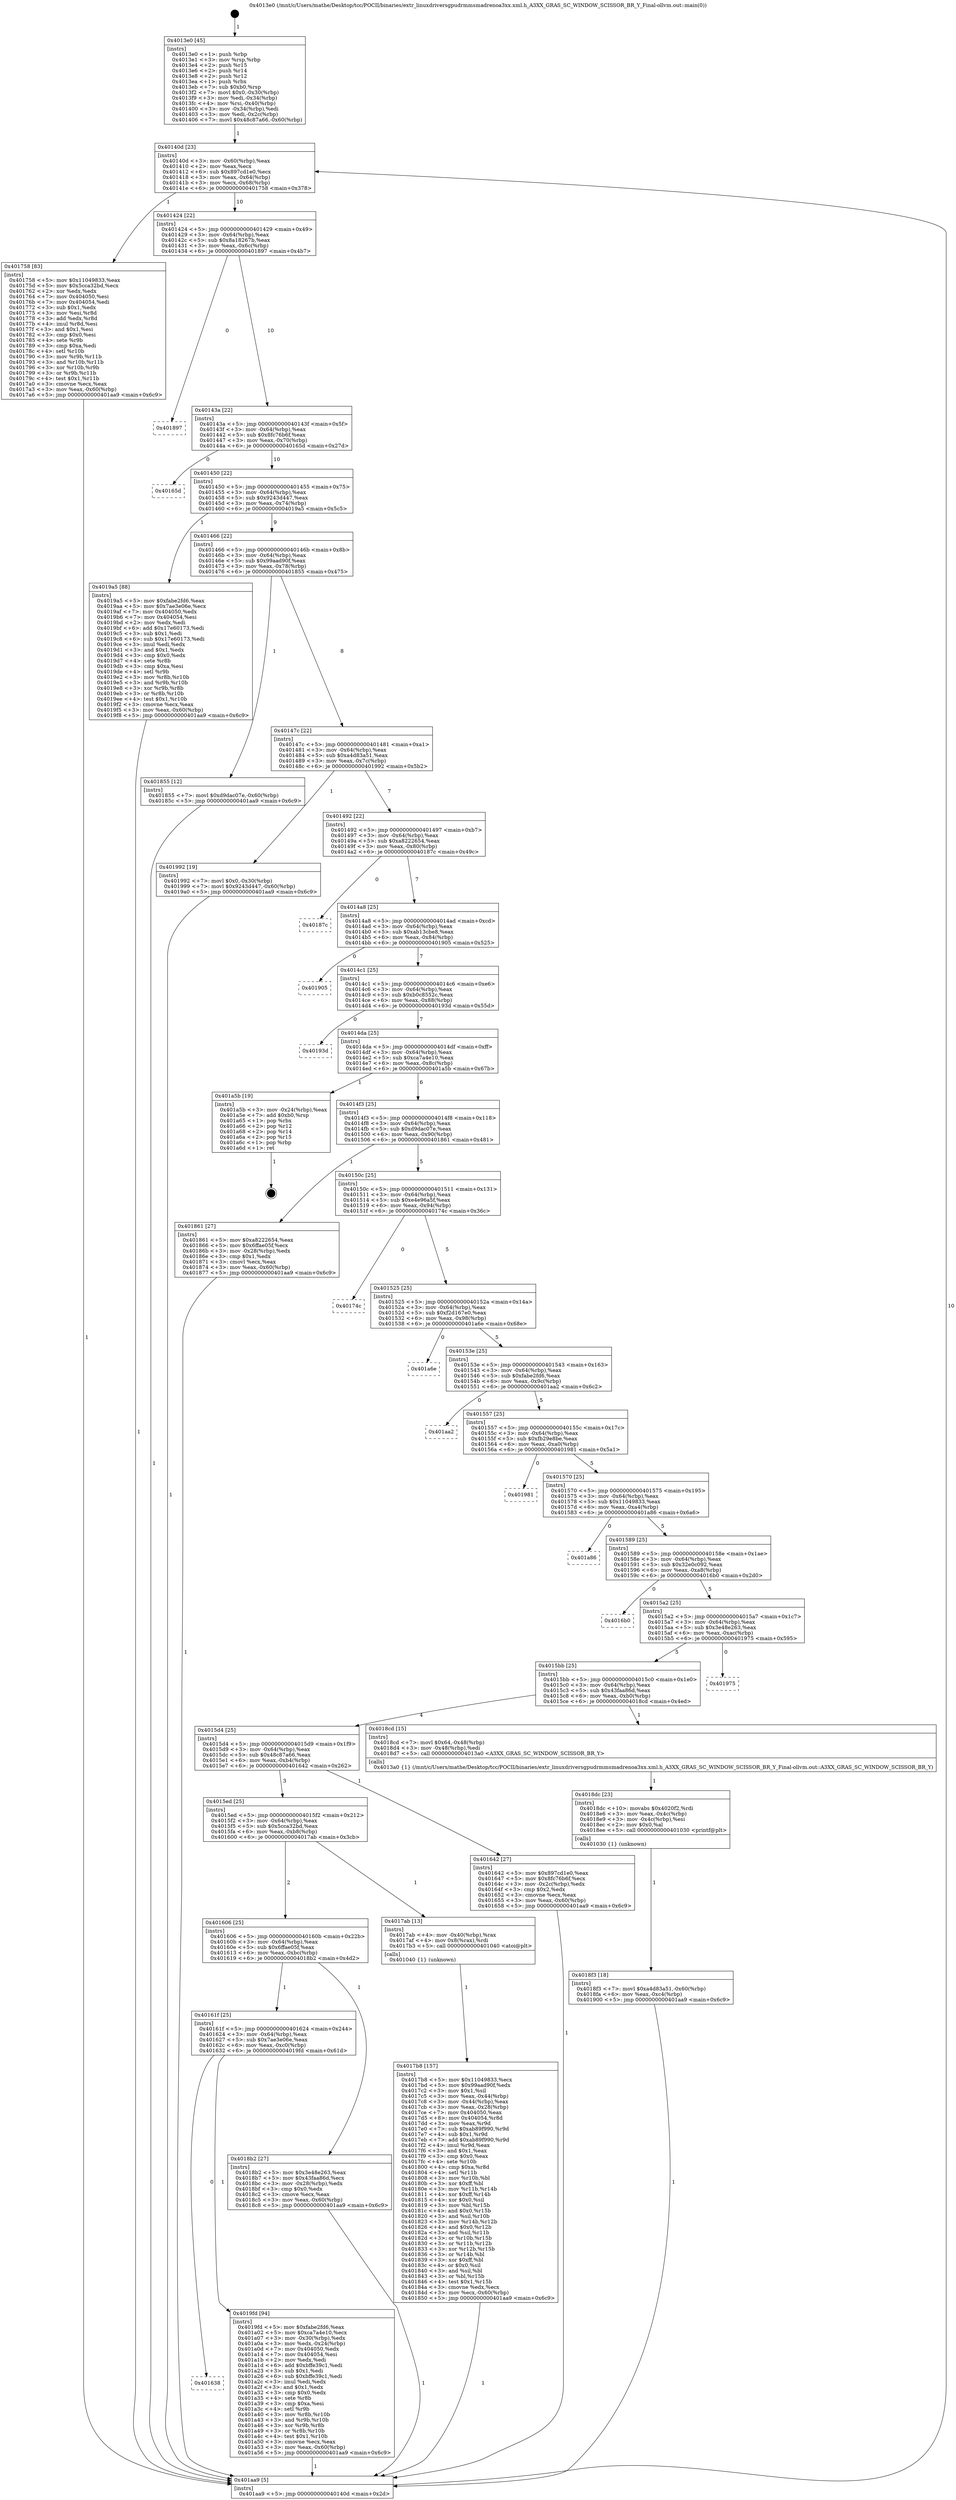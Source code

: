digraph "0x4013e0" {
  label = "0x4013e0 (/mnt/c/Users/mathe/Desktop/tcc/POCII/binaries/extr_linuxdriversgpudrmmsmadrenoa3xx.xml.h_A3XX_GRAS_SC_WINDOW_SCISSOR_BR_Y_Final-ollvm.out::main(0))"
  labelloc = "t"
  node[shape=record]

  Entry [label="",width=0.3,height=0.3,shape=circle,fillcolor=black,style=filled]
  "0x40140d" [label="{
     0x40140d [23]\l
     | [instrs]\l
     &nbsp;&nbsp;0x40140d \<+3\>: mov -0x60(%rbp),%eax\l
     &nbsp;&nbsp;0x401410 \<+2\>: mov %eax,%ecx\l
     &nbsp;&nbsp;0x401412 \<+6\>: sub $0x897cd1e0,%ecx\l
     &nbsp;&nbsp;0x401418 \<+3\>: mov %eax,-0x64(%rbp)\l
     &nbsp;&nbsp;0x40141b \<+3\>: mov %ecx,-0x68(%rbp)\l
     &nbsp;&nbsp;0x40141e \<+6\>: je 0000000000401758 \<main+0x378\>\l
  }"]
  "0x401758" [label="{
     0x401758 [83]\l
     | [instrs]\l
     &nbsp;&nbsp;0x401758 \<+5\>: mov $0x11049833,%eax\l
     &nbsp;&nbsp;0x40175d \<+5\>: mov $0x5cca32bd,%ecx\l
     &nbsp;&nbsp;0x401762 \<+2\>: xor %edx,%edx\l
     &nbsp;&nbsp;0x401764 \<+7\>: mov 0x404050,%esi\l
     &nbsp;&nbsp;0x40176b \<+7\>: mov 0x404054,%edi\l
     &nbsp;&nbsp;0x401772 \<+3\>: sub $0x1,%edx\l
     &nbsp;&nbsp;0x401775 \<+3\>: mov %esi,%r8d\l
     &nbsp;&nbsp;0x401778 \<+3\>: add %edx,%r8d\l
     &nbsp;&nbsp;0x40177b \<+4\>: imul %r8d,%esi\l
     &nbsp;&nbsp;0x40177f \<+3\>: and $0x1,%esi\l
     &nbsp;&nbsp;0x401782 \<+3\>: cmp $0x0,%esi\l
     &nbsp;&nbsp;0x401785 \<+4\>: sete %r9b\l
     &nbsp;&nbsp;0x401789 \<+3\>: cmp $0xa,%edi\l
     &nbsp;&nbsp;0x40178c \<+4\>: setl %r10b\l
     &nbsp;&nbsp;0x401790 \<+3\>: mov %r9b,%r11b\l
     &nbsp;&nbsp;0x401793 \<+3\>: and %r10b,%r11b\l
     &nbsp;&nbsp;0x401796 \<+3\>: xor %r10b,%r9b\l
     &nbsp;&nbsp;0x401799 \<+3\>: or %r9b,%r11b\l
     &nbsp;&nbsp;0x40179c \<+4\>: test $0x1,%r11b\l
     &nbsp;&nbsp;0x4017a0 \<+3\>: cmovne %ecx,%eax\l
     &nbsp;&nbsp;0x4017a3 \<+3\>: mov %eax,-0x60(%rbp)\l
     &nbsp;&nbsp;0x4017a6 \<+5\>: jmp 0000000000401aa9 \<main+0x6c9\>\l
  }"]
  "0x401424" [label="{
     0x401424 [22]\l
     | [instrs]\l
     &nbsp;&nbsp;0x401424 \<+5\>: jmp 0000000000401429 \<main+0x49\>\l
     &nbsp;&nbsp;0x401429 \<+3\>: mov -0x64(%rbp),%eax\l
     &nbsp;&nbsp;0x40142c \<+5\>: sub $0x8a18267b,%eax\l
     &nbsp;&nbsp;0x401431 \<+3\>: mov %eax,-0x6c(%rbp)\l
     &nbsp;&nbsp;0x401434 \<+6\>: je 0000000000401897 \<main+0x4b7\>\l
  }"]
  Exit [label="",width=0.3,height=0.3,shape=circle,fillcolor=black,style=filled,peripheries=2]
  "0x401897" [label="{
     0x401897\l
  }", style=dashed]
  "0x40143a" [label="{
     0x40143a [22]\l
     | [instrs]\l
     &nbsp;&nbsp;0x40143a \<+5\>: jmp 000000000040143f \<main+0x5f\>\l
     &nbsp;&nbsp;0x40143f \<+3\>: mov -0x64(%rbp),%eax\l
     &nbsp;&nbsp;0x401442 \<+5\>: sub $0x8fc76b6f,%eax\l
     &nbsp;&nbsp;0x401447 \<+3\>: mov %eax,-0x70(%rbp)\l
     &nbsp;&nbsp;0x40144a \<+6\>: je 000000000040165d \<main+0x27d\>\l
  }"]
  "0x401638" [label="{
     0x401638\l
  }", style=dashed]
  "0x40165d" [label="{
     0x40165d\l
  }", style=dashed]
  "0x401450" [label="{
     0x401450 [22]\l
     | [instrs]\l
     &nbsp;&nbsp;0x401450 \<+5\>: jmp 0000000000401455 \<main+0x75\>\l
     &nbsp;&nbsp;0x401455 \<+3\>: mov -0x64(%rbp),%eax\l
     &nbsp;&nbsp;0x401458 \<+5\>: sub $0x9243d447,%eax\l
     &nbsp;&nbsp;0x40145d \<+3\>: mov %eax,-0x74(%rbp)\l
     &nbsp;&nbsp;0x401460 \<+6\>: je 00000000004019a5 \<main+0x5c5\>\l
  }"]
  "0x4019fd" [label="{
     0x4019fd [94]\l
     | [instrs]\l
     &nbsp;&nbsp;0x4019fd \<+5\>: mov $0xfabe2fd6,%eax\l
     &nbsp;&nbsp;0x401a02 \<+5\>: mov $0xca7a4e10,%ecx\l
     &nbsp;&nbsp;0x401a07 \<+3\>: mov -0x30(%rbp),%edx\l
     &nbsp;&nbsp;0x401a0a \<+3\>: mov %edx,-0x24(%rbp)\l
     &nbsp;&nbsp;0x401a0d \<+7\>: mov 0x404050,%edx\l
     &nbsp;&nbsp;0x401a14 \<+7\>: mov 0x404054,%esi\l
     &nbsp;&nbsp;0x401a1b \<+2\>: mov %edx,%edi\l
     &nbsp;&nbsp;0x401a1d \<+6\>: add $0xbffe39c1,%edi\l
     &nbsp;&nbsp;0x401a23 \<+3\>: sub $0x1,%edi\l
     &nbsp;&nbsp;0x401a26 \<+6\>: sub $0xbffe39c1,%edi\l
     &nbsp;&nbsp;0x401a2c \<+3\>: imul %edi,%edx\l
     &nbsp;&nbsp;0x401a2f \<+3\>: and $0x1,%edx\l
     &nbsp;&nbsp;0x401a32 \<+3\>: cmp $0x0,%edx\l
     &nbsp;&nbsp;0x401a35 \<+4\>: sete %r8b\l
     &nbsp;&nbsp;0x401a39 \<+3\>: cmp $0xa,%esi\l
     &nbsp;&nbsp;0x401a3c \<+4\>: setl %r9b\l
     &nbsp;&nbsp;0x401a40 \<+3\>: mov %r8b,%r10b\l
     &nbsp;&nbsp;0x401a43 \<+3\>: and %r9b,%r10b\l
     &nbsp;&nbsp;0x401a46 \<+3\>: xor %r9b,%r8b\l
     &nbsp;&nbsp;0x401a49 \<+3\>: or %r8b,%r10b\l
     &nbsp;&nbsp;0x401a4c \<+4\>: test $0x1,%r10b\l
     &nbsp;&nbsp;0x401a50 \<+3\>: cmovne %ecx,%eax\l
     &nbsp;&nbsp;0x401a53 \<+3\>: mov %eax,-0x60(%rbp)\l
     &nbsp;&nbsp;0x401a56 \<+5\>: jmp 0000000000401aa9 \<main+0x6c9\>\l
  }"]
  "0x4019a5" [label="{
     0x4019a5 [88]\l
     | [instrs]\l
     &nbsp;&nbsp;0x4019a5 \<+5\>: mov $0xfabe2fd6,%eax\l
     &nbsp;&nbsp;0x4019aa \<+5\>: mov $0x7ae3e06e,%ecx\l
     &nbsp;&nbsp;0x4019af \<+7\>: mov 0x404050,%edx\l
     &nbsp;&nbsp;0x4019b6 \<+7\>: mov 0x404054,%esi\l
     &nbsp;&nbsp;0x4019bd \<+2\>: mov %edx,%edi\l
     &nbsp;&nbsp;0x4019bf \<+6\>: add $0x17e60173,%edi\l
     &nbsp;&nbsp;0x4019c5 \<+3\>: sub $0x1,%edi\l
     &nbsp;&nbsp;0x4019c8 \<+6\>: sub $0x17e60173,%edi\l
     &nbsp;&nbsp;0x4019ce \<+3\>: imul %edi,%edx\l
     &nbsp;&nbsp;0x4019d1 \<+3\>: and $0x1,%edx\l
     &nbsp;&nbsp;0x4019d4 \<+3\>: cmp $0x0,%edx\l
     &nbsp;&nbsp;0x4019d7 \<+4\>: sete %r8b\l
     &nbsp;&nbsp;0x4019db \<+3\>: cmp $0xa,%esi\l
     &nbsp;&nbsp;0x4019de \<+4\>: setl %r9b\l
     &nbsp;&nbsp;0x4019e2 \<+3\>: mov %r8b,%r10b\l
     &nbsp;&nbsp;0x4019e5 \<+3\>: and %r9b,%r10b\l
     &nbsp;&nbsp;0x4019e8 \<+3\>: xor %r9b,%r8b\l
     &nbsp;&nbsp;0x4019eb \<+3\>: or %r8b,%r10b\l
     &nbsp;&nbsp;0x4019ee \<+4\>: test $0x1,%r10b\l
     &nbsp;&nbsp;0x4019f2 \<+3\>: cmovne %ecx,%eax\l
     &nbsp;&nbsp;0x4019f5 \<+3\>: mov %eax,-0x60(%rbp)\l
     &nbsp;&nbsp;0x4019f8 \<+5\>: jmp 0000000000401aa9 \<main+0x6c9\>\l
  }"]
  "0x401466" [label="{
     0x401466 [22]\l
     | [instrs]\l
     &nbsp;&nbsp;0x401466 \<+5\>: jmp 000000000040146b \<main+0x8b\>\l
     &nbsp;&nbsp;0x40146b \<+3\>: mov -0x64(%rbp),%eax\l
     &nbsp;&nbsp;0x40146e \<+5\>: sub $0x99aad90f,%eax\l
     &nbsp;&nbsp;0x401473 \<+3\>: mov %eax,-0x78(%rbp)\l
     &nbsp;&nbsp;0x401476 \<+6\>: je 0000000000401855 \<main+0x475\>\l
  }"]
  "0x4018f3" [label="{
     0x4018f3 [18]\l
     | [instrs]\l
     &nbsp;&nbsp;0x4018f3 \<+7\>: movl $0xa4d83a51,-0x60(%rbp)\l
     &nbsp;&nbsp;0x4018fa \<+6\>: mov %eax,-0xc4(%rbp)\l
     &nbsp;&nbsp;0x401900 \<+5\>: jmp 0000000000401aa9 \<main+0x6c9\>\l
  }"]
  "0x401855" [label="{
     0x401855 [12]\l
     | [instrs]\l
     &nbsp;&nbsp;0x401855 \<+7\>: movl $0xd9dac07e,-0x60(%rbp)\l
     &nbsp;&nbsp;0x40185c \<+5\>: jmp 0000000000401aa9 \<main+0x6c9\>\l
  }"]
  "0x40147c" [label="{
     0x40147c [22]\l
     | [instrs]\l
     &nbsp;&nbsp;0x40147c \<+5\>: jmp 0000000000401481 \<main+0xa1\>\l
     &nbsp;&nbsp;0x401481 \<+3\>: mov -0x64(%rbp),%eax\l
     &nbsp;&nbsp;0x401484 \<+5\>: sub $0xa4d83a51,%eax\l
     &nbsp;&nbsp;0x401489 \<+3\>: mov %eax,-0x7c(%rbp)\l
     &nbsp;&nbsp;0x40148c \<+6\>: je 0000000000401992 \<main+0x5b2\>\l
  }"]
  "0x4018dc" [label="{
     0x4018dc [23]\l
     | [instrs]\l
     &nbsp;&nbsp;0x4018dc \<+10\>: movabs $0x4020f2,%rdi\l
     &nbsp;&nbsp;0x4018e6 \<+3\>: mov %eax,-0x4c(%rbp)\l
     &nbsp;&nbsp;0x4018e9 \<+3\>: mov -0x4c(%rbp),%esi\l
     &nbsp;&nbsp;0x4018ec \<+2\>: mov $0x0,%al\l
     &nbsp;&nbsp;0x4018ee \<+5\>: call 0000000000401030 \<printf@plt\>\l
     | [calls]\l
     &nbsp;&nbsp;0x401030 \{1\} (unknown)\l
  }"]
  "0x401992" [label="{
     0x401992 [19]\l
     | [instrs]\l
     &nbsp;&nbsp;0x401992 \<+7\>: movl $0x0,-0x30(%rbp)\l
     &nbsp;&nbsp;0x401999 \<+7\>: movl $0x9243d447,-0x60(%rbp)\l
     &nbsp;&nbsp;0x4019a0 \<+5\>: jmp 0000000000401aa9 \<main+0x6c9\>\l
  }"]
  "0x401492" [label="{
     0x401492 [22]\l
     | [instrs]\l
     &nbsp;&nbsp;0x401492 \<+5\>: jmp 0000000000401497 \<main+0xb7\>\l
     &nbsp;&nbsp;0x401497 \<+3\>: mov -0x64(%rbp),%eax\l
     &nbsp;&nbsp;0x40149a \<+5\>: sub $0xa8222654,%eax\l
     &nbsp;&nbsp;0x40149f \<+3\>: mov %eax,-0x80(%rbp)\l
     &nbsp;&nbsp;0x4014a2 \<+6\>: je 000000000040187c \<main+0x49c\>\l
  }"]
  "0x40161f" [label="{
     0x40161f [25]\l
     | [instrs]\l
     &nbsp;&nbsp;0x40161f \<+5\>: jmp 0000000000401624 \<main+0x244\>\l
     &nbsp;&nbsp;0x401624 \<+3\>: mov -0x64(%rbp),%eax\l
     &nbsp;&nbsp;0x401627 \<+5\>: sub $0x7ae3e06e,%eax\l
     &nbsp;&nbsp;0x40162c \<+6\>: mov %eax,-0xc0(%rbp)\l
     &nbsp;&nbsp;0x401632 \<+6\>: je 00000000004019fd \<main+0x61d\>\l
  }"]
  "0x40187c" [label="{
     0x40187c\l
  }", style=dashed]
  "0x4014a8" [label="{
     0x4014a8 [25]\l
     | [instrs]\l
     &nbsp;&nbsp;0x4014a8 \<+5\>: jmp 00000000004014ad \<main+0xcd\>\l
     &nbsp;&nbsp;0x4014ad \<+3\>: mov -0x64(%rbp),%eax\l
     &nbsp;&nbsp;0x4014b0 \<+5\>: sub $0xab13cbe8,%eax\l
     &nbsp;&nbsp;0x4014b5 \<+6\>: mov %eax,-0x84(%rbp)\l
     &nbsp;&nbsp;0x4014bb \<+6\>: je 0000000000401905 \<main+0x525\>\l
  }"]
  "0x4018b2" [label="{
     0x4018b2 [27]\l
     | [instrs]\l
     &nbsp;&nbsp;0x4018b2 \<+5\>: mov $0x3e48e263,%eax\l
     &nbsp;&nbsp;0x4018b7 \<+5\>: mov $0x43faa86d,%ecx\l
     &nbsp;&nbsp;0x4018bc \<+3\>: mov -0x28(%rbp),%edx\l
     &nbsp;&nbsp;0x4018bf \<+3\>: cmp $0x0,%edx\l
     &nbsp;&nbsp;0x4018c2 \<+3\>: cmove %ecx,%eax\l
     &nbsp;&nbsp;0x4018c5 \<+3\>: mov %eax,-0x60(%rbp)\l
     &nbsp;&nbsp;0x4018c8 \<+5\>: jmp 0000000000401aa9 \<main+0x6c9\>\l
  }"]
  "0x401905" [label="{
     0x401905\l
  }", style=dashed]
  "0x4014c1" [label="{
     0x4014c1 [25]\l
     | [instrs]\l
     &nbsp;&nbsp;0x4014c1 \<+5\>: jmp 00000000004014c6 \<main+0xe6\>\l
     &nbsp;&nbsp;0x4014c6 \<+3\>: mov -0x64(%rbp),%eax\l
     &nbsp;&nbsp;0x4014c9 \<+5\>: sub $0xb0c8552c,%eax\l
     &nbsp;&nbsp;0x4014ce \<+6\>: mov %eax,-0x88(%rbp)\l
     &nbsp;&nbsp;0x4014d4 \<+6\>: je 000000000040193d \<main+0x55d\>\l
  }"]
  "0x4017b8" [label="{
     0x4017b8 [157]\l
     | [instrs]\l
     &nbsp;&nbsp;0x4017b8 \<+5\>: mov $0x11049833,%ecx\l
     &nbsp;&nbsp;0x4017bd \<+5\>: mov $0x99aad90f,%edx\l
     &nbsp;&nbsp;0x4017c2 \<+3\>: mov $0x1,%sil\l
     &nbsp;&nbsp;0x4017c5 \<+3\>: mov %eax,-0x44(%rbp)\l
     &nbsp;&nbsp;0x4017c8 \<+3\>: mov -0x44(%rbp),%eax\l
     &nbsp;&nbsp;0x4017cb \<+3\>: mov %eax,-0x28(%rbp)\l
     &nbsp;&nbsp;0x4017ce \<+7\>: mov 0x404050,%eax\l
     &nbsp;&nbsp;0x4017d5 \<+8\>: mov 0x404054,%r8d\l
     &nbsp;&nbsp;0x4017dd \<+3\>: mov %eax,%r9d\l
     &nbsp;&nbsp;0x4017e0 \<+7\>: sub $0xab89f990,%r9d\l
     &nbsp;&nbsp;0x4017e7 \<+4\>: sub $0x1,%r9d\l
     &nbsp;&nbsp;0x4017eb \<+7\>: add $0xab89f990,%r9d\l
     &nbsp;&nbsp;0x4017f2 \<+4\>: imul %r9d,%eax\l
     &nbsp;&nbsp;0x4017f6 \<+3\>: and $0x1,%eax\l
     &nbsp;&nbsp;0x4017f9 \<+3\>: cmp $0x0,%eax\l
     &nbsp;&nbsp;0x4017fc \<+4\>: sete %r10b\l
     &nbsp;&nbsp;0x401800 \<+4\>: cmp $0xa,%r8d\l
     &nbsp;&nbsp;0x401804 \<+4\>: setl %r11b\l
     &nbsp;&nbsp;0x401808 \<+3\>: mov %r10b,%bl\l
     &nbsp;&nbsp;0x40180b \<+3\>: xor $0xff,%bl\l
     &nbsp;&nbsp;0x40180e \<+3\>: mov %r11b,%r14b\l
     &nbsp;&nbsp;0x401811 \<+4\>: xor $0xff,%r14b\l
     &nbsp;&nbsp;0x401815 \<+4\>: xor $0x0,%sil\l
     &nbsp;&nbsp;0x401819 \<+3\>: mov %bl,%r15b\l
     &nbsp;&nbsp;0x40181c \<+4\>: and $0x0,%r15b\l
     &nbsp;&nbsp;0x401820 \<+3\>: and %sil,%r10b\l
     &nbsp;&nbsp;0x401823 \<+3\>: mov %r14b,%r12b\l
     &nbsp;&nbsp;0x401826 \<+4\>: and $0x0,%r12b\l
     &nbsp;&nbsp;0x40182a \<+3\>: and %sil,%r11b\l
     &nbsp;&nbsp;0x40182d \<+3\>: or %r10b,%r15b\l
     &nbsp;&nbsp;0x401830 \<+3\>: or %r11b,%r12b\l
     &nbsp;&nbsp;0x401833 \<+3\>: xor %r12b,%r15b\l
     &nbsp;&nbsp;0x401836 \<+3\>: or %r14b,%bl\l
     &nbsp;&nbsp;0x401839 \<+3\>: xor $0xff,%bl\l
     &nbsp;&nbsp;0x40183c \<+4\>: or $0x0,%sil\l
     &nbsp;&nbsp;0x401840 \<+3\>: and %sil,%bl\l
     &nbsp;&nbsp;0x401843 \<+3\>: or %bl,%r15b\l
     &nbsp;&nbsp;0x401846 \<+4\>: test $0x1,%r15b\l
     &nbsp;&nbsp;0x40184a \<+3\>: cmovne %edx,%ecx\l
     &nbsp;&nbsp;0x40184d \<+3\>: mov %ecx,-0x60(%rbp)\l
     &nbsp;&nbsp;0x401850 \<+5\>: jmp 0000000000401aa9 \<main+0x6c9\>\l
  }"]
  "0x40193d" [label="{
     0x40193d\l
  }", style=dashed]
  "0x4014da" [label="{
     0x4014da [25]\l
     | [instrs]\l
     &nbsp;&nbsp;0x4014da \<+5\>: jmp 00000000004014df \<main+0xff\>\l
     &nbsp;&nbsp;0x4014df \<+3\>: mov -0x64(%rbp),%eax\l
     &nbsp;&nbsp;0x4014e2 \<+5\>: sub $0xca7a4e10,%eax\l
     &nbsp;&nbsp;0x4014e7 \<+6\>: mov %eax,-0x8c(%rbp)\l
     &nbsp;&nbsp;0x4014ed \<+6\>: je 0000000000401a5b \<main+0x67b\>\l
  }"]
  "0x401606" [label="{
     0x401606 [25]\l
     | [instrs]\l
     &nbsp;&nbsp;0x401606 \<+5\>: jmp 000000000040160b \<main+0x22b\>\l
     &nbsp;&nbsp;0x40160b \<+3\>: mov -0x64(%rbp),%eax\l
     &nbsp;&nbsp;0x40160e \<+5\>: sub $0x6ffae05f,%eax\l
     &nbsp;&nbsp;0x401613 \<+6\>: mov %eax,-0xbc(%rbp)\l
     &nbsp;&nbsp;0x401619 \<+6\>: je 00000000004018b2 \<main+0x4d2\>\l
  }"]
  "0x401a5b" [label="{
     0x401a5b [19]\l
     | [instrs]\l
     &nbsp;&nbsp;0x401a5b \<+3\>: mov -0x24(%rbp),%eax\l
     &nbsp;&nbsp;0x401a5e \<+7\>: add $0xb0,%rsp\l
     &nbsp;&nbsp;0x401a65 \<+1\>: pop %rbx\l
     &nbsp;&nbsp;0x401a66 \<+2\>: pop %r12\l
     &nbsp;&nbsp;0x401a68 \<+2\>: pop %r14\l
     &nbsp;&nbsp;0x401a6a \<+2\>: pop %r15\l
     &nbsp;&nbsp;0x401a6c \<+1\>: pop %rbp\l
     &nbsp;&nbsp;0x401a6d \<+1\>: ret\l
  }"]
  "0x4014f3" [label="{
     0x4014f3 [25]\l
     | [instrs]\l
     &nbsp;&nbsp;0x4014f3 \<+5\>: jmp 00000000004014f8 \<main+0x118\>\l
     &nbsp;&nbsp;0x4014f8 \<+3\>: mov -0x64(%rbp),%eax\l
     &nbsp;&nbsp;0x4014fb \<+5\>: sub $0xd9dac07e,%eax\l
     &nbsp;&nbsp;0x401500 \<+6\>: mov %eax,-0x90(%rbp)\l
     &nbsp;&nbsp;0x401506 \<+6\>: je 0000000000401861 \<main+0x481\>\l
  }"]
  "0x4017ab" [label="{
     0x4017ab [13]\l
     | [instrs]\l
     &nbsp;&nbsp;0x4017ab \<+4\>: mov -0x40(%rbp),%rax\l
     &nbsp;&nbsp;0x4017af \<+4\>: mov 0x8(%rax),%rdi\l
     &nbsp;&nbsp;0x4017b3 \<+5\>: call 0000000000401040 \<atoi@plt\>\l
     | [calls]\l
     &nbsp;&nbsp;0x401040 \{1\} (unknown)\l
  }"]
  "0x401861" [label="{
     0x401861 [27]\l
     | [instrs]\l
     &nbsp;&nbsp;0x401861 \<+5\>: mov $0xa8222654,%eax\l
     &nbsp;&nbsp;0x401866 \<+5\>: mov $0x6ffae05f,%ecx\l
     &nbsp;&nbsp;0x40186b \<+3\>: mov -0x28(%rbp),%edx\l
     &nbsp;&nbsp;0x40186e \<+3\>: cmp $0x1,%edx\l
     &nbsp;&nbsp;0x401871 \<+3\>: cmovl %ecx,%eax\l
     &nbsp;&nbsp;0x401874 \<+3\>: mov %eax,-0x60(%rbp)\l
     &nbsp;&nbsp;0x401877 \<+5\>: jmp 0000000000401aa9 \<main+0x6c9\>\l
  }"]
  "0x40150c" [label="{
     0x40150c [25]\l
     | [instrs]\l
     &nbsp;&nbsp;0x40150c \<+5\>: jmp 0000000000401511 \<main+0x131\>\l
     &nbsp;&nbsp;0x401511 \<+3\>: mov -0x64(%rbp),%eax\l
     &nbsp;&nbsp;0x401514 \<+5\>: sub $0xe4e96a5f,%eax\l
     &nbsp;&nbsp;0x401519 \<+6\>: mov %eax,-0x94(%rbp)\l
     &nbsp;&nbsp;0x40151f \<+6\>: je 000000000040174c \<main+0x36c\>\l
  }"]
  "0x4013e0" [label="{
     0x4013e0 [45]\l
     | [instrs]\l
     &nbsp;&nbsp;0x4013e0 \<+1\>: push %rbp\l
     &nbsp;&nbsp;0x4013e1 \<+3\>: mov %rsp,%rbp\l
     &nbsp;&nbsp;0x4013e4 \<+2\>: push %r15\l
     &nbsp;&nbsp;0x4013e6 \<+2\>: push %r14\l
     &nbsp;&nbsp;0x4013e8 \<+2\>: push %r12\l
     &nbsp;&nbsp;0x4013ea \<+1\>: push %rbx\l
     &nbsp;&nbsp;0x4013eb \<+7\>: sub $0xb0,%rsp\l
     &nbsp;&nbsp;0x4013f2 \<+7\>: movl $0x0,-0x30(%rbp)\l
     &nbsp;&nbsp;0x4013f9 \<+3\>: mov %edi,-0x34(%rbp)\l
     &nbsp;&nbsp;0x4013fc \<+4\>: mov %rsi,-0x40(%rbp)\l
     &nbsp;&nbsp;0x401400 \<+3\>: mov -0x34(%rbp),%edi\l
     &nbsp;&nbsp;0x401403 \<+3\>: mov %edi,-0x2c(%rbp)\l
     &nbsp;&nbsp;0x401406 \<+7\>: movl $0x48c87a66,-0x60(%rbp)\l
  }"]
  "0x40174c" [label="{
     0x40174c\l
  }", style=dashed]
  "0x401525" [label="{
     0x401525 [25]\l
     | [instrs]\l
     &nbsp;&nbsp;0x401525 \<+5\>: jmp 000000000040152a \<main+0x14a\>\l
     &nbsp;&nbsp;0x40152a \<+3\>: mov -0x64(%rbp),%eax\l
     &nbsp;&nbsp;0x40152d \<+5\>: sub $0xf2d167e0,%eax\l
     &nbsp;&nbsp;0x401532 \<+6\>: mov %eax,-0x98(%rbp)\l
     &nbsp;&nbsp;0x401538 \<+6\>: je 0000000000401a6e \<main+0x68e\>\l
  }"]
  "0x401aa9" [label="{
     0x401aa9 [5]\l
     | [instrs]\l
     &nbsp;&nbsp;0x401aa9 \<+5\>: jmp 000000000040140d \<main+0x2d\>\l
  }"]
  "0x401a6e" [label="{
     0x401a6e\l
  }", style=dashed]
  "0x40153e" [label="{
     0x40153e [25]\l
     | [instrs]\l
     &nbsp;&nbsp;0x40153e \<+5\>: jmp 0000000000401543 \<main+0x163\>\l
     &nbsp;&nbsp;0x401543 \<+3\>: mov -0x64(%rbp),%eax\l
     &nbsp;&nbsp;0x401546 \<+5\>: sub $0xfabe2fd6,%eax\l
     &nbsp;&nbsp;0x40154b \<+6\>: mov %eax,-0x9c(%rbp)\l
     &nbsp;&nbsp;0x401551 \<+6\>: je 0000000000401aa2 \<main+0x6c2\>\l
  }"]
  "0x4015ed" [label="{
     0x4015ed [25]\l
     | [instrs]\l
     &nbsp;&nbsp;0x4015ed \<+5\>: jmp 00000000004015f2 \<main+0x212\>\l
     &nbsp;&nbsp;0x4015f2 \<+3\>: mov -0x64(%rbp),%eax\l
     &nbsp;&nbsp;0x4015f5 \<+5\>: sub $0x5cca32bd,%eax\l
     &nbsp;&nbsp;0x4015fa \<+6\>: mov %eax,-0xb8(%rbp)\l
     &nbsp;&nbsp;0x401600 \<+6\>: je 00000000004017ab \<main+0x3cb\>\l
  }"]
  "0x401aa2" [label="{
     0x401aa2\l
  }", style=dashed]
  "0x401557" [label="{
     0x401557 [25]\l
     | [instrs]\l
     &nbsp;&nbsp;0x401557 \<+5\>: jmp 000000000040155c \<main+0x17c\>\l
     &nbsp;&nbsp;0x40155c \<+3\>: mov -0x64(%rbp),%eax\l
     &nbsp;&nbsp;0x40155f \<+5\>: sub $0xfb29e8be,%eax\l
     &nbsp;&nbsp;0x401564 \<+6\>: mov %eax,-0xa0(%rbp)\l
     &nbsp;&nbsp;0x40156a \<+6\>: je 0000000000401981 \<main+0x5a1\>\l
  }"]
  "0x401642" [label="{
     0x401642 [27]\l
     | [instrs]\l
     &nbsp;&nbsp;0x401642 \<+5\>: mov $0x897cd1e0,%eax\l
     &nbsp;&nbsp;0x401647 \<+5\>: mov $0x8fc76b6f,%ecx\l
     &nbsp;&nbsp;0x40164c \<+3\>: mov -0x2c(%rbp),%edx\l
     &nbsp;&nbsp;0x40164f \<+3\>: cmp $0x2,%edx\l
     &nbsp;&nbsp;0x401652 \<+3\>: cmovne %ecx,%eax\l
     &nbsp;&nbsp;0x401655 \<+3\>: mov %eax,-0x60(%rbp)\l
     &nbsp;&nbsp;0x401658 \<+5\>: jmp 0000000000401aa9 \<main+0x6c9\>\l
  }"]
  "0x401981" [label="{
     0x401981\l
  }", style=dashed]
  "0x401570" [label="{
     0x401570 [25]\l
     | [instrs]\l
     &nbsp;&nbsp;0x401570 \<+5\>: jmp 0000000000401575 \<main+0x195\>\l
     &nbsp;&nbsp;0x401575 \<+3\>: mov -0x64(%rbp),%eax\l
     &nbsp;&nbsp;0x401578 \<+5\>: sub $0x11049833,%eax\l
     &nbsp;&nbsp;0x40157d \<+6\>: mov %eax,-0xa4(%rbp)\l
     &nbsp;&nbsp;0x401583 \<+6\>: je 0000000000401a86 \<main+0x6a6\>\l
  }"]
  "0x4015d4" [label="{
     0x4015d4 [25]\l
     | [instrs]\l
     &nbsp;&nbsp;0x4015d4 \<+5\>: jmp 00000000004015d9 \<main+0x1f9\>\l
     &nbsp;&nbsp;0x4015d9 \<+3\>: mov -0x64(%rbp),%eax\l
     &nbsp;&nbsp;0x4015dc \<+5\>: sub $0x48c87a66,%eax\l
     &nbsp;&nbsp;0x4015e1 \<+6\>: mov %eax,-0xb4(%rbp)\l
     &nbsp;&nbsp;0x4015e7 \<+6\>: je 0000000000401642 \<main+0x262\>\l
  }"]
  "0x401a86" [label="{
     0x401a86\l
  }", style=dashed]
  "0x401589" [label="{
     0x401589 [25]\l
     | [instrs]\l
     &nbsp;&nbsp;0x401589 \<+5\>: jmp 000000000040158e \<main+0x1ae\>\l
     &nbsp;&nbsp;0x40158e \<+3\>: mov -0x64(%rbp),%eax\l
     &nbsp;&nbsp;0x401591 \<+5\>: sub $0x32e0c092,%eax\l
     &nbsp;&nbsp;0x401596 \<+6\>: mov %eax,-0xa8(%rbp)\l
     &nbsp;&nbsp;0x40159c \<+6\>: je 00000000004016b0 \<main+0x2d0\>\l
  }"]
  "0x4018cd" [label="{
     0x4018cd [15]\l
     | [instrs]\l
     &nbsp;&nbsp;0x4018cd \<+7\>: movl $0x64,-0x48(%rbp)\l
     &nbsp;&nbsp;0x4018d4 \<+3\>: mov -0x48(%rbp),%edi\l
     &nbsp;&nbsp;0x4018d7 \<+5\>: call 00000000004013a0 \<A3XX_GRAS_SC_WINDOW_SCISSOR_BR_Y\>\l
     | [calls]\l
     &nbsp;&nbsp;0x4013a0 \{1\} (/mnt/c/Users/mathe/Desktop/tcc/POCII/binaries/extr_linuxdriversgpudrmmsmadrenoa3xx.xml.h_A3XX_GRAS_SC_WINDOW_SCISSOR_BR_Y_Final-ollvm.out::A3XX_GRAS_SC_WINDOW_SCISSOR_BR_Y)\l
  }"]
  "0x4016b0" [label="{
     0x4016b0\l
  }", style=dashed]
  "0x4015a2" [label="{
     0x4015a2 [25]\l
     | [instrs]\l
     &nbsp;&nbsp;0x4015a2 \<+5\>: jmp 00000000004015a7 \<main+0x1c7\>\l
     &nbsp;&nbsp;0x4015a7 \<+3\>: mov -0x64(%rbp),%eax\l
     &nbsp;&nbsp;0x4015aa \<+5\>: sub $0x3e48e263,%eax\l
     &nbsp;&nbsp;0x4015af \<+6\>: mov %eax,-0xac(%rbp)\l
     &nbsp;&nbsp;0x4015b5 \<+6\>: je 0000000000401975 \<main+0x595\>\l
  }"]
  "0x4015bb" [label="{
     0x4015bb [25]\l
     | [instrs]\l
     &nbsp;&nbsp;0x4015bb \<+5\>: jmp 00000000004015c0 \<main+0x1e0\>\l
     &nbsp;&nbsp;0x4015c0 \<+3\>: mov -0x64(%rbp),%eax\l
     &nbsp;&nbsp;0x4015c3 \<+5\>: sub $0x43faa86d,%eax\l
     &nbsp;&nbsp;0x4015c8 \<+6\>: mov %eax,-0xb0(%rbp)\l
     &nbsp;&nbsp;0x4015ce \<+6\>: je 00000000004018cd \<main+0x4ed\>\l
  }"]
  "0x401975" [label="{
     0x401975\l
  }", style=dashed]
  Entry -> "0x4013e0" [label=" 1"]
  "0x40140d" -> "0x401758" [label=" 1"]
  "0x40140d" -> "0x401424" [label=" 10"]
  "0x401a5b" -> Exit [label=" 1"]
  "0x401424" -> "0x401897" [label=" 0"]
  "0x401424" -> "0x40143a" [label=" 10"]
  "0x4019fd" -> "0x401aa9" [label=" 1"]
  "0x40143a" -> "0x40165d" [label=" 0"]
  "0x40143a" -> "0x401450" [label=" 10"]
  "0x40161f" -> "0x401638" [label=" 0"]
  "0x401450" -> "0x4019a5" [label=" 1"]
  "0x401450" -> "0x401466" [label=" 9"]
  "0x40161f" -> "0x4019fd" [label=" 1"]
  "0x401466" -> "0x401855" [label=" 1"]
  "0x401466" -> "0x40147c" [label=" 8"]
  "0x4019a5" -> "0x401aa9" [label=" 1"]
  "0x40147c" -> "0x401992" [label=" 1"]
  "0x40147c" -> "0x401492" [label=" 7"]
  "0x401992" -> "0x401aa9" [label=" 1"]
  "0x401492" -> "0x40187c" [label=" 0"]
  "0x401492" -> "0x4014a8" [label=" 7"]
  "0x4018f3" -> "0x401aa9" [label=" 1"]
  "0x4014a8" -> "0x401905" [label=" 0"]
  "0x4014a8" -> "0x4014c1" [label=" 7"]
  "0x4018dc" -> "0x4018f3" [label=" 1"]
  "0x4014c1" -> "0x40193d" [label=" 0"]
  "0x4014c1" -> "0x4014da" [label=" 7"]
  "0x4018b2" -> "0x401aa9" [label=" 1"]
  "0x4014da" -> "0x401a5b" [label=" 1"]
  "0x4014da" -> "0x4014f3" [label=" 6"]
  "0x401606" -> "0x40161f" [label=" 1"]
  "0x4014f3" -> "0x401861" [label=" 1"]
  "0x4014f3" -> "0x40150c" [label=" 5"]
  "0x401606" -> "0x4018b2" [label=" 1"]
  "0x40150c" -> "0x40174c" [label=" 0"]
  "0x40150c" -> "0x401525" [label=" 5"]
  "0x401861" -> "0x401aa9" [label=" 1"]
  "0x401525" -> "0x401a6e" [label=" 0"]
  "0x401525" -> "0x40153e" [label=" 5"]
  "0x401855" -> "0x401aa9" [label=" 1"]
  "0x40153e" -> "0x401aa2" [label=" 0"]
  "0x40153e" -> "0x401557" [label=" 5"]
  "0x4017b8" -> "0x401aa9" [label=" 1"]
  "0x401557" -> "0x401981" [label=" 0"]
  "0x401557" -> "0x401570" [label=" 5"]
  "0x4017ab" -> "0x4017b8" [label=" 1"]
  "0x401570" -> "0x401a86" [label=" 0"]
  "0x401570" -> "0x401589" [label=" 5"]
  "0x4015ed" -> "0x4017ab" [label=" 1"]
  "0x401589" -> "0x4016b0" [label=" 0"]
  "0x401589" -> "0x4015a2" [label=" 5"]
  "0x4018cd" -> "0x4018dc" [label=" 1"]
  "0x4015a2" -> "0x401975" [label=" 0"]
  "0x4015a2" -> "0x4015bb" [label=" 5"]
  "0x401758" -> "0x401aa9" [label=" 1"]
  "0x4015bb" -> "0x4018cd" [label=" 1"]
  "0x4015bb" -> "0x4015d4" [label=" 4"]
  "0x4015ed" -> "0x401606" [label=" 2"]
  "0x4015d4" -> "0x401642" [label=" 1"]
  "0x4015d4" -> "0x4015ed" [label=" 3"]
  "0x401642" -> "0x401aa9" [label=" 1"]
  "0x4013e0" -> "0x40140d" [label=" 1"]
  "0x401aa9" -> "0x40140d" [label=" 10"]
}
